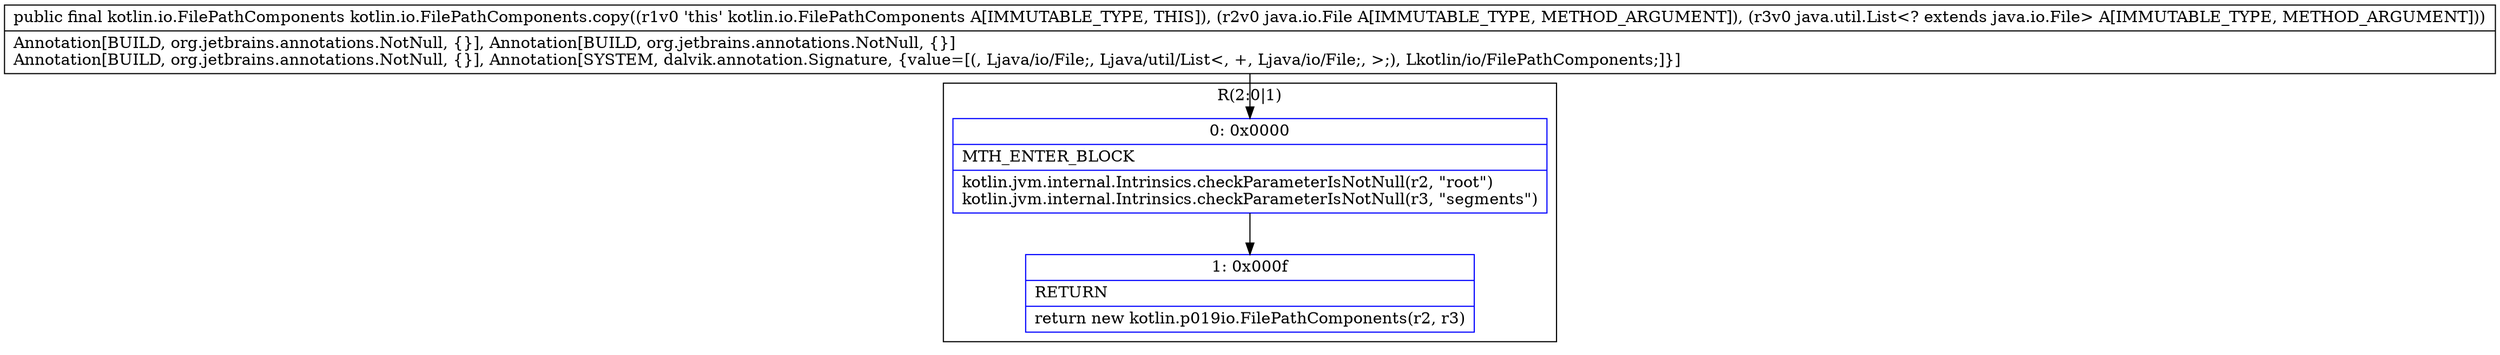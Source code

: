digraph "CFG forkotlin.io.FilePathComponents.copy(Ljava\/io\/File;Ljava\/util\/List;)Lkotlin\/io\/FilePathComponents;" {
subgraph cluster_Region_958305582 {
label = "R(2:0|1)";
node [shape=record,color=blue];
Node_0 [shape=record,label="{0\:\ 0x0000|MTH_ENTER_BLOCK\l|kotlin.jvm.internal.Intrinsics.checkParameterIsNotNull(r2, \"root\")\lkotlin.jvm.internal.Intrinsics.checkParameterIsNotNull(r3, \"segments\")\l}"];
Node_1 [shape=record,label="{1\:\ 0x000f|RETURN\l|return new kotlin.p019io.FilePathComponents(r2, r3)\l}"];
}
MethodNode[shape=record,label="{public final kotlin.io.FilePathComponents kotlin.io.FilePathComponents.copy((r1v0 'this' kotlin.io.FilePathComponents A[IMMUTABLE_TYPE, THIS]), (r2v0 java.io.File A[IMMUTABLE_TYPE, METHOD_ARGUMENT]), (r3v0 java.util.List\<? extends java.io.File\> A[IMMUTABLE_TYPE, METHOD_ARGUMENT]))  | Annotation[BUILD, org.jetbrains.annotations.NotNull, \{\}], Annotation[BUILD, org.jetbrains.annotations.NotNull, \{\}]\lAnnotation[BUILD, org.jetbrains.annotations.NotNull, \{\}], Annotation[SYSTEM, dalvik.annotation.Signature, \{value=[(, Ljava\/io\/File;, Ljava\/util\/List\<, +, Ljava\/io\/File;, \>;), Lkotlin\/io\/FilePathComponents;]\}]\l}"];
MethodNode -> Node_0;
Node_0 -> Node_1;
}

